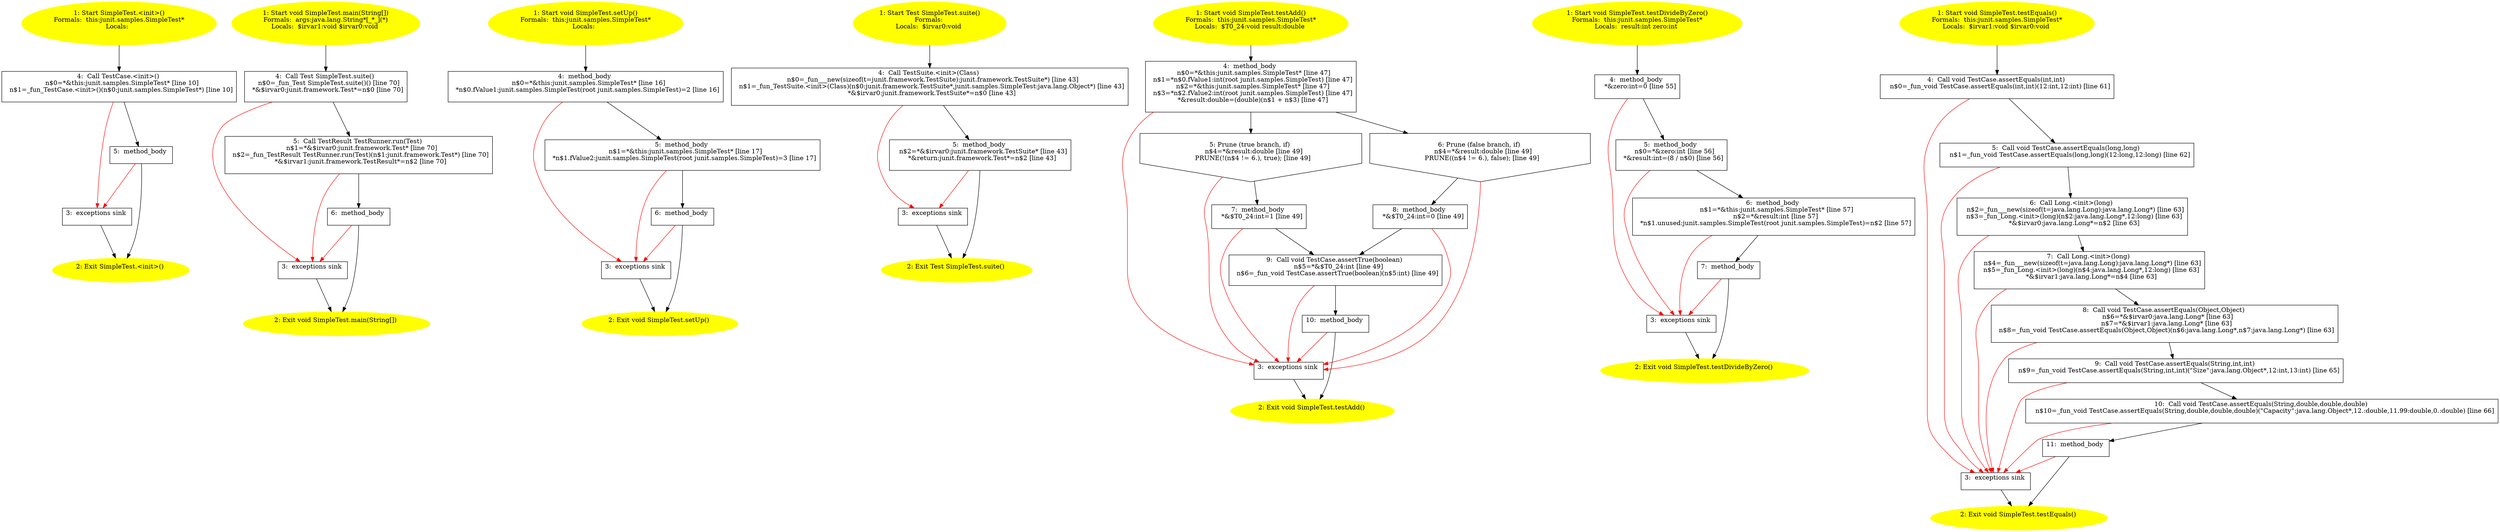 /* @generated */
digraph cfg {
"junit.samples.SimpleTest.<init>().7f64b4e8f4f0a7044df655ca48188ab3_1" [label="1: Start SimpleTest.<init>()\nFormals:  this:junit.samples.SimpleTest*\nLocals:  \n  " color=yellow style=filled]
	

	 "junit.samples.SimpleTest.<init>().7f64b4e8f4f0a7044df655ca48188ab3_1" -> "junit.samples.SimpleTest.<init>().7f64b4e8f4f0a7044df655ca48188ab3_4" ;
"junit.samples.SimpleTest.<init>().7f64b4e8f4f0a7044df655ca48188ab3_2" [label="2: Exit SimpleTest.<init>() \n  " color=yellow style=filled]
	

"junit.samples.SimpleTest.<init>().7f64b4e8f4f0a7044df655ca48188ab3_3" [label="3:  exceptions sink \n  " shape="box"]
	

	 "junit.samples.SimpleTest.<init>().7f64b4e8f4f0a7044df655ca48188ab3_3" -> "junit.samples.SimpleTest.<init>().7f64b4e8f4f0a7044df655ca48188ab3_2" ;
"junit.samples.SimpleTest.<init>().7f64b4e8f4f0a7044df655ca48188ab3_4" [label="4:  Call TestCase.<init>() \n   n$0=*&this:junit.samples.SimpleTest* [line 10]\n  n$1=_fun_TestCase.<init>()(n$0:junit.samples.SimpleTest*) [line 10]\n " shape="box"]
	

	 "junit.samples.SimpleTest.<init>().7f64b4e8f4f0a7044df655ca48188ab3_4" -> "junit.samples.SimpleTest.<init>().7f64b4e8f4f0a7044df655ca48188ab3_5" ;
	 "junit.samples.SimpleTest.<init>().7f64b4e8f4f0a7044df655ca48188ab3_4" -> "junit.samples.SimpleTest.<init>().7f64b4e8f4f0a7044df655ca48188ab3_3" [color="red" ];
"junit.samples.SimpleTest.<init>().7f64b4e8f4f0a7044df655ca48188ab3_5" [label="5:  method_body \n  " shape="box"]
	

	 "junit.samples.SimpleTest.<init>().7f64b4e8f4f0a7044df655ca48188ab3_5" -> "junit.samples.SimpleTest.<init>().7f64b4e8f4f0a7044df655ca48188ab3_2" ;
	 "junit.samples.SimpleTest.<init>().7f64b4e8f4f0a7044df655ca48188ab3_5" -> "junit.samples.SimpleTest.<init>().7f64b4e8f4f0a7044df655ca48188ab3_3" [color="red" ];
"junit.samples.SimpleTest.main(java.lang.String[]):void.dadb12c015fca583f685f66f5f5b6c40_1" [label="1: Start void SimpleTest.main(String[])\nFormals:  args:java.lang.String*[_*_](*)\nLocals:  $irvar1:void $irvar0:void \n  " color=yellow style=filled]
	

	 "junit.samples.SimpleTest.main(java.lang.String[]):void.dadb12c015fca583f685f66f5f5b6c40_1" -> "junit.samples.SimpleTest.main(java.lang.String[]):void.dadb12c015fca583f685f66f5f5b6c40_4" ;
"junit.samples.SimpleTest.main(java.lang.String[]):void.dadb12c015fca583f685f66f5f5b6c40_2" [label="2: Exit void SimpleTest.main(String[]) \n  " color=yellow style=filled]
	

"junit.samples.SimpleTest.main(java.lang.String[]):void.dadb12c015fca583f685f66f5f5b6c40_3" [label="3:  exceptions sink \n  " shape="box"]
	

	 "junit.samples.SimpleTest.main(java.lang.String[]):void.dadb12c015fca583f685f66f5f5b6c40_3" -> "junit.samples.SimpleTest.main(java.lang.String[]):void.dadb12c015fca583f685f66f5f5b6c40_2" ;
"junit.samples.SimpleTest.main(java.lang.String[]):void.dadb12c015fca583f685f66f5f5b6c40_4" [label="4:  Call Test SimpleTest.suite() \n   n$0=_fun_Test SimpleTest.suite()() [line 70]\n  *&$irvar0:junit.framework.Test*=n$0 [line 70]\n " shape="box"]
	

	 "junit.samples.SimpleTest.main(java.lang.String[]):void.dadb12c015fca583f685f66f5f5b6c40_4" -> "junit.samples.SimpleTest.main(java.lang.String[]):void.dadb12c015fca583f685f66f5f5b6c40_5" ;
	 "junit.samples.SimpleTest.main(java.lang.String[]):void.dadb12c015fca583f685f66f5f5b6c40_4" -> "junit.samples.SimpleTest.main(java.lang.String[]):void.dadb12c015fca583f685f66f5f5b6c40_3" [color="red" ];
"junit.samples.SimpleTest.main(java.lang.String[]):void.dadb12c015fca583f685f66f5f5b6c40_5" [label="5:  Call TestResult TestRunner.run(Test) \n   n$1=*&$irvar0:junit.framework.Test* [line 70]\n  n$2=_fun_TestResult TestRunner.run(Test)(n$1:junit.framework.Test*) [line 70]\n  *&$irvar1:junit.framework.TestResult*=n$2 [line 70]\n " shape="box"]
	

	 "junit.samples.SimpleTest.main(java.lang.String[]):void.dadb12c015fca583f685f66f5f5b6c40_5" -> "junit.samples.SimpleTest.main(java.lang.String[]):void.dadb12c015fca583f685f66f5f5b6c40_6" ;
	 "junit.samples.SimpleTest.main(java.lang.String[]):void.dadb12c015fca583f685f66f5f5b6c40_5" -> "junit.samples.SimpleTest.main(java.lang.String[]):void.dadb12c015fca583f685f66f5f5b6c40_3" [color="red" ];
"junit.samples.SimpleTest.main(java.lang.String[]):void.dadb12c015fca583f685f66f5f5b6c40_6" [label="6:  method_body \n  " shape="box"]
	

	 "junit.samples.SimpleTest.main(java.lang.String[]):void.dadb12c015fca583f685f66f5f5b6c40_6" -> "junit.samples.SimpleTest.main(java.lang.String[]):void.dadb12c015fca583f685f66f5f5b6c40_2" ;
	 "junit.samples.SimpleTest.main(java.lang.String[]):void.dadb12c015fca583f685f66f5f5b6c40_6" -> "junit.samples.SimpleTest.main(java.lang.String[]):void.dadb12c015fca583f685f66f5f5b6c40_3" [color="red" ];
"junit.samples.SimpleTest.setUp():void.90bf2ae0326bdb53f9c7402772325b93_1" [label="1: Start void SimpleTest.setUp()\nFormals:  this:junit.samples.SimpleTest*\nLocals:  \n  " color=yellow style=filled]
	

	 "junit.samples.SimpleTest.setUp():void.90bf2ae0326bdb53f9c7402772325b93_1" -> "junit.samples.SimpleTest.setUp():void.90bf2ae0326bdb53f9c7402772325b93_4" ;
"junit.samples.SimpleTest.setUp():void.90bf2ae0326bdb53f9c7402772325b93_2" [label="2: Exit void SimpleTest.setUp() \n  " color=yellow style=filled]
	

"junit.samples.SimpleTest.setUp():void.90bf2ae0326bdb53f9c7402772325b93_3" [label="3:  exceptions sink \n  " shape="box"]
	

	 "junit.samples.SimpleTest.setUp():void.90bf2ae0326bdb53f9c7402772325b93_3" -> "junit.samples.SimpleTest.setUp():void.90bf2ae0326bdb53f9c7402772325b93_2" ;
"junit.samples.SimpleTest.setUp():void.90bf2ae0326bdb53f9c7402772325b93_4" [label="4:  method_body \n   n$0=*&this:junit.samples.SimpleTest* [line 16]\n  *n$0.fValue1:junit.samples.SimpleTest(root junit.samples.SimpleTest)=2 [line 16]\n " shape="box"]
	

	 "junit.samples.SimpleTest.setUp():void.90bf2ae0326bdb53f9c7402772325b93_4" -> "junit.samples.SimpleTest.setUp():void.90bf2ae0326bdb53f9c7402772325b93_5" ;
	 "junit.samples.SimpleTest.setUp():void.90bf2ae0326bdb53f9c7402772325b93_4" -> "junit.samples.SimpleTest.setUp():void.90bf2ae0326bdb53f9c7402772325b93_3" [color="red" ];
"junit.samples.SimpleTest.setUp():void.90bf2ae0326bdb53f9c7402772325b93_5" [label="5:  method_body \n   n$1=*&this:junit.samples.SimpleTest* [line 17]\n  *n$1.fValue2:junit.samples.SimpleTest(root junit.samples.SimpleTest)=3 [line 17]\n " shape="box"]
	

	 "junit.samples.SimpleTest.setUp():void.90bf2ae0326bdb53f9c7402772325b93_5" -> "junit.samples.SimpleTest.setUp():void.90bf2ae0326bdb53f9c7402772325b93_6" ;
	 "junit.samples.SimpleTest.setUp():void.90bf2ae0326bdb53f9c7402772325b93_5" -> "junit.samples.SimpleTest.setUp():void.90bf2ae0326bdb53f9c7402772325b93_3" [color="red" ];
"junit.samples.SimpleTest.setUp():void.90bf2ae0326bdb53f9c7402772325b93_6" [label="6:  method_body \n  " shape="box"]
	

	 "junit.samples.SimpleTest.setUp():void.90bf2ae0326bdb53f9c7402772325b93_6" -> "junit.samples.SimpleTest.setUp():void.90bf2ae0326bdb53f9c7402772325b93_2" ;
	 "junit.samples.SimpleTest.setUp():void.90bf2ae0326bdb53f9c7402772325b93_6" -> "junit.samples.SimpleTest.setUp():void.90bf2ae0326bdb53f9c7402772325b93_3" [color="red" ];
"junit.samples.SimpleTest.suite():junit.framework.Test.617b015102705ca6dd3ef00ea62498db_1" [label="1: Start Test SimpleTest.suite()\nFormals: \nLocals:  $irvar0:void \n  " color=yellow style=filled]
	

	 "junit.samples.SimpleTest.suite():junit.framework.Test.617b015102705ca6dd3ef00ea62498db_1" -> "junit.samples.SimpleTest.suite():junit.framework.Test.617b015102705ca6dd3ef00ea62498db_4" ;
"junit.samples.SimpleTest.suite():junit.framework.Test.617b015102705ca6dd3ef00ea62498db_2" [label="2: Exit Test SimpleTest.suite() \n  " color=yellow style=filled]
	

"junit.samples.SimpleTest.suite():junit.framework.Test.617b015102705ca6dd3ef00ea62498db_3" [label="3:  exceptions sink \n  " shape="box"]
	

	 "junit.samples.SimpleTest.suite():junit.framework.Test.617b015102705ca6dd3ef00ea62498db_3" -> "junit.samples.SimpleTest.suite():junit.framework.Test.617b015102705ca6dd3ef00ea62498db_2" ;
"junit.samples.SimpleTest.suite():junit.framework.Test.617b015102705ca6dd3ef00ea62498db_4" [label="4:  Call TestSuite.<init>(Class) \n   n$0=_fun___new(sizeof(t=junit.framework.TestSuite):junit.framework.TestSuite*) [line 43]\n  n$1=_fun_TestSuite.<init>(Class)(n$0:junit.framework.TestSuite*,junit.samples.SimpleTest:java.lang.Object*) [line 43]\n  *&$irvar0:junit.framework.TestSuite*=n$0 [line 43]\n " shape="box"]
	

	 "junit.samples.SimpleTest.suite():junit.framework.Test.617b015102705ca6dd3ef00ea62498db_4" -> "junit.samples.SimpleTest.suite():junit.framework.Test.617b015102705ca6dd3ef00ea62498db_5" ;
	 "junit.samples.SimpleTest.suite():junit.framework.Test.617b015102705ca6dd3ef00ea62498db_4" -> "junit.samples.SimpleTest.suite():junit.framework.Test.617b015102705ca6dd3ef00ea62498db_3" [color="red" ];
"junit.samples.SimpleTest.suite():junit.framework.Test.617b015102705ca6dd3ef00ea62498db_5" [label="5:  method_body \n   n$2=*&$irvar0:junit.framework.TestSuite* [line 43]\n  *&return:junit.framework.Test*=n$2 [line 43]\n " shape="box"]
	

	 "junit.samples.SimpleTest.suite():junit.framework.Test.617b015102705ca6dd3ef00ea62498db_5" -> "junit.samples.SimpleTest.suite():junit.framework.Test.617b015102705ca6dd3ef00ea62498db_2" ;
	 "junit.samples.SimpleTest.suite():junit.framework.Test.617b015102705ca6dd3ef00ea62498db_5" -> "junit.samples.SimpleTest.suite():junit.framework.Test.617b015102705ca6dd3ef00ea62498db_3" [color="red" ];
"junit.samples.SimpleTest.testAdd():void.1a99dd2c909513ab9d66114cc0e105e4_1" [label="1: Start void SimpleTest.testAdd()\nFormals:  this:junit.samples.SimpleTest*\nLocals:  $T0_24:void result:double \n  " color=yellow style=filled]
	

	 "junit.samples.SimpleTest.testAdd():void.1a99dd2c909513ab9d66114cc0e105e4_1" -> "junit.samples.SimpleTest.testAdd():void.1a99dd2c909513ab9d66114cc0e105e4_4" ;
"junit.samples.SimpleTest.testAdd():void.1a99dd2c909513ab9d66114cc0e105e4_2" [label="2: Exit void SimpleTest.testAdd() \n  " color=yellow style=filled]
	

"junit.samples.SimpleTest.testAdd():void.1a99dd2c909513ab9d66114cc0e105e4_3" [label="3:  exceptions sink \n  " shape="box"]
	

	 "junit.samples.SimpleTest.testAdd():void.1a99dd2c909513ab9d66114cc0e105e4_3" -> "junit.samples.SimpleTest.testAdd():void.1a99dd2c909513ab9d66114cc0e105e4_2" ;
"junit.samples.SimpleTest.testAdd():void.1a99dd2c909513ab9d66114cc0e105e4_4" [label="4:  method_body \n   n$0=*&this:junit.samples.SimpleTest* [line 47]\n  n$1=*n$0.fValue1:int(root junit.samples.SimpleTest) [line 47]\n  n$2=*&this:junit.samples.SimpleTest* [line 47]\n  n$3=*n$2.fValue2:int(root junit.samples.SimpleTest) [line 47]\n  *&result:double=(double)(n$1 + n$3) [line 47]\n " shape="box"]
	

	 "junit.samples.SimpleTest.testAdd():void.1a99dd2c909513ab9d66114cc0e105e4_4" -> "junit.samples.SimpleTest.testAdd():void.1a99dd2c909513ab9d66114cc0e105e4_5" ;
	 "junit.samples.SimpleTest.testAdd():void.1a99dd2c909513ab9d66114cc0e105e4_4" -> "junit.samples.SimpleTest.testAdd():void.1a99dd2c909513ab9d66114cc0e105e4_6" ;
	 "junit.samples.SimpleTest.testAdd():void.1a99dd2c909513ab9d66114cc0e105e4_4" -> "junit.samples.SimpleTest.testAdd():void.1a99dd2c909513ab9d66114cc0e105e4_3" [color="red" ];
"junit.samples.SimpleTest.testAdd():void.1a99dd2c909513ab9d66114cc0e105e4_5" [label="5: Prune (true branch, if) \n   n$4=*&result:double [line 49]\n  PRUNE(!(n$4 != 6.), true); [line 49]\n " shape="invhouse"]
	

	 "junit.samples.SimpleTest.testAdd():void.1a99dd2c909513ab9d66114cc0e105e4_5" -> "junit.samples.SimpleTest.testAdd():void.1a99dd2c909513ab9d66114cc0e105e4_7" ;
	 "junit.samples.SimpleTest.testAdd():void.1a99dd2c909513ab9d66114cc0e105e4_5" -> "junit.samples.SimpleTest.testAdd():void.1a99dd2c909513ab9d66114cc0e105e4_3" [color="red" ];
"junit.samples.SimpleTest.testAdd():void.1a99dd2c909513ab9d66114cc0e105e4_6" [label="6: Prune (false branch, if) \n   n$4=*&result:double [line 49]\n  PRUNE((n$4 != 6.), false); [line 49]\n " shape="invhouse"]
	

	 "junit.samples.SimpleTest.testAdd():void.1a99dd2c909513ab9d66114cc0e105e4_6" -> "junit.samples.SimpleTest.testAdd():void.1a99dd2c909513ab9d66114cc0e105e4_8" ;
	 "junit.samples.SimpleTest.testAdd():void.1a99dd2c909513ab9d66114cc0e105e4_6" -> "junit.samples.SimpleTest.testAdd():void.1a99dd2c909513ab9d66114cc0e105e4_3" [color="red" ];
"junit.samples.SimpleTest.testAdd():void.1a99dd2c909513ab9d66114cc0e105e4_7" [label="7:  method_body \n   *&$T0_24:int=1 [line 49]\n " shape="box"]
	

	 "junit.samples.SimpleTest.testAdd():void.1a99dd2c909513ab9d66114cc0e105e4_7" -> "junit.samples.SimpleTest.testAdd():void.1a99dd2c909513ab9d66114cc0e105e4_9" ;
	 "junit.samples.SimpleTest.testAdd():void.1a99dd2c909513ab9d66114cc0e105e4_7" -> "junit.samples.SimpleTest.testAdd():void.1a99dd2c909513ab9d66114cc0e105e4_3" [color="red" ];
"junit.samples.SimpleTest.testAdd():void.1a99dd2c909513ab9d66114cc0e105e4_8" [label="8:  method_body \n   *&$T0_24:int=0 [line 49]\n " shape="box"]
	

	 "junit.samples.SimpleTest.testAdd():void.1a99dd2c909513ab9d66114cc0e105e4_8" -> "junit.samples.SimpleTest.testAdd():void.1a99dd2c909513ab9d66114cc0e105e4_9" ;
	 "junit.samples.SimpleTest.testAdd():void.1a99dd2c909513ab9d66114cc0e105e4_8" -> "junit.samples.SimpleTest.testAdd():void.1a99dd2c909513ab9d66114cc0e105e4_3" [color="red" ];
"junit.samples.SimpleTest.testAdd():void.1a99dd2c909513ab9d66114cc0e105e4_9" [label="9:  Call void TestCase.assertTrue(boolean) \n   n$5=*&$T0_24:int [line 49]\n  n$6=_fun_void TestCase.assertTrue(boolean)(n$5:int) [line 49]\n " shape="box"]
	

	 "junit.samples.SimpleTest.testAdd():void.1a99dd2c909513ab9d66114cc0e105e4_9" -> "junit.samples.SimpleTest.testAdd():void.1a99dd2c909513ab9d66114cc0e105e4_10" ;
	 "junit.samples.SimpleTest.testAdd():void.1a99dd2c909513ab9d66114cc0e105e4_9" -> "junit.samples.SimpleTest.testAdd():void.1a99dd2c909513ab9d66114cc0e105e4_3" [color="red" ];
"junit.samples.SimpleTest.testAdd():void.1a99dd2c909513ab9d66114cc0e105e4_10" [label="10:  method_body \n  " shape="box"]
	

	 "junit.samples.SimpleTest.testAdd():void.1a99dd2c909513ab9d66114cc0e105e4_10" -> "junit.samples.SimpleTest.testAdd():void.1a99dd2c909513ab9d66114cc0e105e4_2" ;
	 "junit.samples.SimpleTest.testAdd():void.1a99dd2c909513ab9d66114cc0e105e4_10" -> "junit.samples.SimpleTest.testAdd():void.1a99dd2c909513ab9d66114cc0e105e4_3" [color="red" ];
"junit.samples.SimpleTest.testDivideByZero():void.661e8d14671625bffc08981fed905c9c_1" [label="1: Start void SimpleTest.testDivideByZero()\nFormals:  this:junit.samples.SimpleTest*\nLocals:  result:int zero:int \n  " color=yellow style=filled]
	

	 "junit.samples.SimpleTest.testDivideByZero():void.661e8d14671625bffc08981fed905c9c_1" -> "junit.samples.SimpleTest.testDivideByZero():void.661e8d14671625bffc08981fed905c9c_4" ;
"junit.samples.SimpleTest.testDivideByZero():void.661e8d14671625bffc08981fed905c9c_2" [label="2: Exit void SimpleTest.testDivideByZero() \n  " color=yellow style=filled]
	

"junit.samples.SimpleTest.testDivideByZero():void.661e8d14671625bffc08981fed905c9c_3" [label="3:  exceptions sink \n  " shape="box"]
	

	 "junit.samples.SimpleTest.testDivideByZero():void.661e8d14671625bffc08981fed905c9c_3" -> "junit.samples.SimpleTest.testDivideByZero():void.661e8d14671625bffc08981fed905c9c_2" ;
"junit.samples.SimpleTest.testDivideByZero():void.661e8d14671625bffc08981fed905c9c_4" [label="4:  method_body \n   *&zero:int=0 [line 55]\n " shape="box"]
	

	 "junit.samples.SimpleTest.testDivideByZero():void.661e8d14671625bffc08981fed905c9c_4" -> "junit.samples.SimpleTest.testDivideByZero():void.661e8d14671625bffc08981fed905c9c_5" ;
	 "junit.samples.SimpleTest.testDivideByZero():void.661e8d14671625bffc08981fed905c9c_4" -> "junit.samples.SimpleTest.testDivideByZero():void.661e8d14671625bffc08981fed905c9c_3" [color="red" ];
"junit.samples.SimpleTest.testDivideByZero():void.661e8d14671625bffc08981fed905c9c_5" [label="5:  method_body \n   n$0=*&zero:int [line 56]\n  *&result:int=(8 / n$0) [line 56]\n " shape="box"]
	

	 "junit.samples.SimpleTest.testDivideByZero():void.661e8d14671625bffc08981fed905c9c_5" -> "junit.samples.SimpleTest.testDivideByZero():void.661e8d14671625bffc08981fed905c9c_6" ;
	 "junit.samples.SimpleTest.testDivideByZero():void.661e8d14671625bffc08981fed905c9c_5" -> "junit.samples.SimpleTest.testDivideByZero():void.661e8d14671625bffc08981fed905c9c_3" [color="red" ];
"junit.samples.SimpleTest.testDivideByZero():void.661e8d14671625bffc08981fed905c9c_6" [label="6:  method_body \n   n$1=*&this:junit.samples.SimpleTest* [line 57]\n  n$2=*&result:int [line 57]\n  *n$1.unused:junit.samples.SimpleTest(root junit.samples.SimpleTest)=n$2 [line 57]\n " shape="box"]
	

	 "junit.samples.SimpleTest.testDivideByZero():void.661e8d14671625bffc08981fed905c9c_6" -> "junit.samples.SimpleTest.testDivideByZero():void.661e8d14671625bffc08981fed905c9c_7" ;
	 "junit.samples.SimpleTest.testDivideByZero():void.661e8d14671625bffc08981fed905c9c_6" -> "junit.samples.SimpleTest.testDivideByZero():void.661e8d14671625bffc08981fed905c9c_3" [color="red" ];
"junit.samples.SimpleTest.testDivideByZero():void.661e8d14671625bffc08981fed905c9c_7" [label="7:  method_body \n  " shape="box"]
	

	 "junit.samples.SimpleTest.testDivideByZero():void.661e8d14671625bffc08981fed905c9c_7" -> "junit.samples.SimpleTest.testDivideByZero():void.661e8d14671625bffc08981fed905c9c_2" ;
	 "junit.samples.SimpleTest.testDivideByZero():void.661e8d14671625bffc08981fed905c9c_7" -> "junit.samples.SimpleTest.testDivideByZero():void.661e8d14671625bffc08981fed905c9c_3" [color="red" ];
"junit.samples.SimpleTest.testEquals():void.14e576958b897ce5f35be17369360a4a_1" [label="1: Start void SimpleTest.testEquals()\nFormals:  this:junit.samples.SimpleTest*\nLocals:  $irvar1:void $irvar0:void \n  " color=yellow style=filled]
	

	 "junit.samples.SimpleTest.testEquals():void.14e576958b897ce5f35be17369360a4a_1" -> "junit.samples.SimpleTest.testEquals():void.14e576958b897ce5f35be17369360a4a_4" ;
"junit.samples.SimpleTest.testEquals():void.14e576958b897ce5f35be17369360a4a_2" [label="2: Exit void SimpleTest.testEquals() \n  " color=yellow style=filled]
	

"junit.samples.SimpleTest.testEquals():void.14e576958b897ce5f35be17369360a4a_3" [label="3:  exceptions sink \n  " shape="box"]
	

	 "junit.samples.SimpleTest.testEquals():void.14e576958b897ce5f35be17369360a4a_3" -> "junit.samples.SimpleTest.testEquals():void.14e576958b897ce5f35be17369360a4a_2" ;
"junit.samples.SimpleTest.testEquals():void.14e576958b897ce5f35be17369360a4a_4" [label="4:  Call void TestCase.assertEquals(int,int) \n   n$0=_fun_void TestCase.assertEquals(int,int)(12:int,12:int) [line 61]\n " shape="box"]
	

	 "junit.samples.SimpleTest.testEquals():void.14e576958b897ce5f35be17369360a4a_4" -> "junit.samples.SimpleTest.testEquals():void.14e576958b897ce5f35be17369360a4a_5" ;
	 "junit.samples.SimpleTest.testEquals():void.14e576958b897ce5f35be17369360a4a_4" -> "junit.samples.SimpleTest.testEquals():void.14e576958b897ce5f35be17369360a4a_3" [color="red" ];
"junit.samples.SimpleTest.testEquals():void.14e576958b897ce5f35be17369360a4a_5" [label="5:  Call void TestCase.assertEquals(long,long) \n   n$1=_fun_void TestCase.assertEquals(long,long)(12:long,12:long) [line 62]\n " shape="box"]
	

	 "junit.samples.SimpleTest.testEquals():void.14e576958b897ce5f35be17369360a4a_5" -> "junit.samples.SimpleTest.testEquals():void.14e576958b897ce5f35be17369360a4a_6" ;
	 "junit.samples.SimpleTest.testEquals():void.14e576958b897ce5f35be17369360a4a_5" -> "junit.samples.SimpleTest.testEquals():void.14e576958b897ce5f35be17369360a4a_3" [color="red" ];
"junit.samples.SimpleTest.testEquals():void.14e576958b897ce5f35be17369360a4a_6" [label="6:  Call Long.<init>(long) \n   n$2=_fun___new(sizeof(t=java.lang.Long):java.lang.Long*) [line 63]\n  n$3=_fun_Long.<init>(long)(n$2:java.lang.Long*,12:long) [line 63]\n  *&$irvar0:java.lang.Long*=n$2 [line 63]\n " shape="box"]
	

	 "junit.samples.SimpleTest.testEquals():void.14e576958b897ce5f35be17369360a4a_6" -> "junit.samples.SimpleTest.testEquals():void.14e576958b897ce5f35be17369360a4a_7" ;
	 "junit.samples.SimpleTest.testEquals():void.14e576958b897ce5f35be17369360a4a_6" -> "junit.samples.SimpleTest.testEquals():void.14e576958b897ce5f35be17369360a4a_3" [color="red" ];
"junit.samples.SimpleTest.testEquals():void.14e576958b897ce5f35be17369360a4a_7" [label="7:  Call Long.<init>(long) \n   n$4=_fun___new(sizeof(t=java.lang.Long):java.lang.Long*) [line 63]\n  n$5=_fun_Long.<init>(long)(n$4:java.lang.Long*,12:long) [line 63]\n  *&$irvar1:java.lang.Long*=n$4 [line 63]\n " shape="box"]
	

	 "junit.samples.SimpleTest.testEquals():void.14e576958b897ce5f35be17369360a4a_7" -> "junit.samples.SimpleTest.testEquals():void.14e576958b897ce5f35be17369360a4a_8" ;
	 "junit.samples.SimpleTest.testEquals():void.14e576958b897ce5f35be17369360a4a_7" -> "junit.samples.SimpleTest.testEquals():void.14e576958b897ce5f35be17369360a4a_3" [color="red" ];
"junit.samples.SimpleTest.testEquals():void.14e576958b897ce5f35be17369360a4a_8" [label="8:  Call void TestCase.assertEquals(Object,Object) \n   n$6=*&$irvar0:java.lang.Long* [line 63]\n  n$7=*&$irvar1:java.lang.Long* [line 63]\n  n$8=_fun_void TestCase.assertEquals(Object,Object)(n$6:java.lang.Long*,n$7:java.lang.Long*) [line 63]\n " shape="box"]
	

	 "junit.samples.SimpleTest.testEquals():void.14e576958b897ce5f35be17369360a4a_8" -> "junit.samples.SimpleTest.testEquals():void.14e576958b897ce5f35be17369360a4a_9" ;
	 "junit.samples.SimpleTest.testEquals():void.14e576958b897ce5f35be17369360a4a_8" -> "junit.samples.SimpleTest.testEquals():void.14e576958b897ce5f35be17369360a4a_3" [color="red" ];
"junit.samples.SimpleTest.testEquals():void.14e576958b897ce5f35be17369360a4a_9" [label="9:  Call void TestCase.assertEquals(String,int,int) \n   n$9=_fun_void TestCase.assertEquals(String,int,int)(\"Size\":java.lang.Object*,12:int,13:int) [line 65]\n " shape="box"]
	

	 "junit.samples.SimpleTest.testEquals():void.14e576958b897ce5f35be17369360a4a_9" -> "junit.samples.SimpleTest.testEquals():void.14e576958b897ce5f35be17369360a4a_10" ;
	 "junit.samples.SimpleTest.testEquals():void.14e576958b897ce5f35be17369360a4a_9" -> "junit.samples.SimpleTest.testEquals():void.14e576958b897ce5f35be17369360a4a_3" [color="red" ];
"junit.samples.SimpleTest.testEquals():void.14e576958b897ce5f35be17369360a4a_10" [label="10:  Call void TestCase.assertEquals(String,double,double,double) \n   n$10=_fun_void TestCase.assertEquals(String,double,double,double)(\"Capacity\":java.lang.Object*,12.:double,11.99:double,0.:double) [line 66]\n " shape="box"]
	

	 "junit.samples.SimpleTest.testEquals():void.14e576958b897ce5f35be17369360a4a_10" -> "junit.samples.SimpleTest.testEquals():void.14e576958b897ce5f35be17369360a4a_11" ;
	 "junit.samples.SimpleTest.testEquals():void.14e576958b897ce5f35be17369360a4a_10" -> "junit.samples.SimpleTest.testEquals():void.14e576958b897ce5f35be17369360a4a_3" [color="red" ];
"junit.samples.SimpleTest.testEquals():void.14e576958b897ce5f35be17369360a4a_11" [label="11:  method_body \n  " shape="box"]
	

	 "junit.samples.SimpleTest.testEquals():void.14e576958b897ce5f35be17369360a4a_11" -> "junit.samples.SimpleTest.testEquals():void.14e576958b897ce5f35be17369360a4a_2" ;
	 "junit.samples.SimpleTest.testEquals():void.14e576958b897ce5f35be17369360a4a_11" -> "junit.samples.SimpleTest.testEquals():void.14e576958b897ce5f35be17369360a4a_3" [color="red" ];
}
